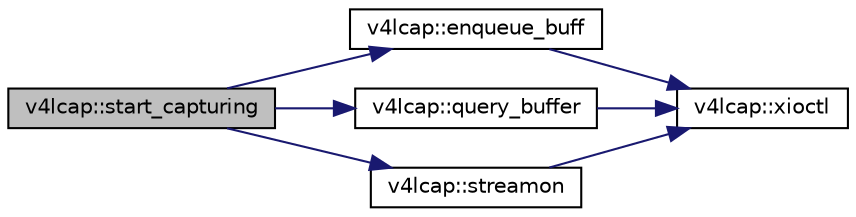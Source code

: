 digraph "v4lcap::start_capturing"
{
 // INTERACTIVE_SVG=YES
  edge [fontname="Helvetica",fontsize="10",labelfontname="Helvetica",labelfontsize="10"];
  node [fontname="Helvetica",fontsize="10",shape=record];
  rankdir="LR";
  Node432 [label="v4lcap::start_capturing",height=0.2,width=0.4,color="black", fillcolor="grey75", style="filled", fontcolor="black"];
  Node432 -> Node433 [color="midnightblue",fontsize="10",style="solid",fontname="Helvetica"];
  Node433 [label="v4lcap::enqueue_buff",height=0.2,width=0.4,color="black", fillcolor="white", style="filled",URL="$classv4lcap.html#a61dcacb5bb57a9f8c72d6942f46e9ddc",tooltip="Enqueue requested buffers and set capture params. "];
  Node433 -> Node434 [color="midnightblue",fontsize="10",style="solid",fontname="Helvetica"];
  Node434 [label="v4lcap::xioctl",height=0.2,width=0.4,color="black", fillcolor="white", style="filled",URL="$classv4lcap.html#ab5aaa5a8c0df17f5ca57e0b5170232cb"];
  Node432 -> Node435 [color="midnightblue",fontsize="10",style="solid",fontname="Helvetica"];
  Node435 [label="v4lcap::query_buffer",height=0.2,width=0.4,color="black", fillcolor="white", style="filled",URL="$classv4lcap.html#a238573a18b367ebc812a49f4f1917012",tooltip="Query buffers to camera. "];
  Node435 -> Node434 [color="midnightblue",fontsize="10",style="solid",fontname="Helvetica"];
  Node432 -> Node436 [color="midnightblue",fontsize="10",style="solid",fontname="Helvetica"];
  Node436 [label="v4lcap::streamon",height=0.2,width=0.4,color="black", fillcolor="white", style="filled",URL="$classv4lcap.html#abb1f77b86c0368cd40dab1fb8d4a2565",tooltip="Query stream to initiate. "];
  Node436 -> Node434 [color="midnightblue",fontsize="10",style="solid",fontname="Helvetica"];
}
